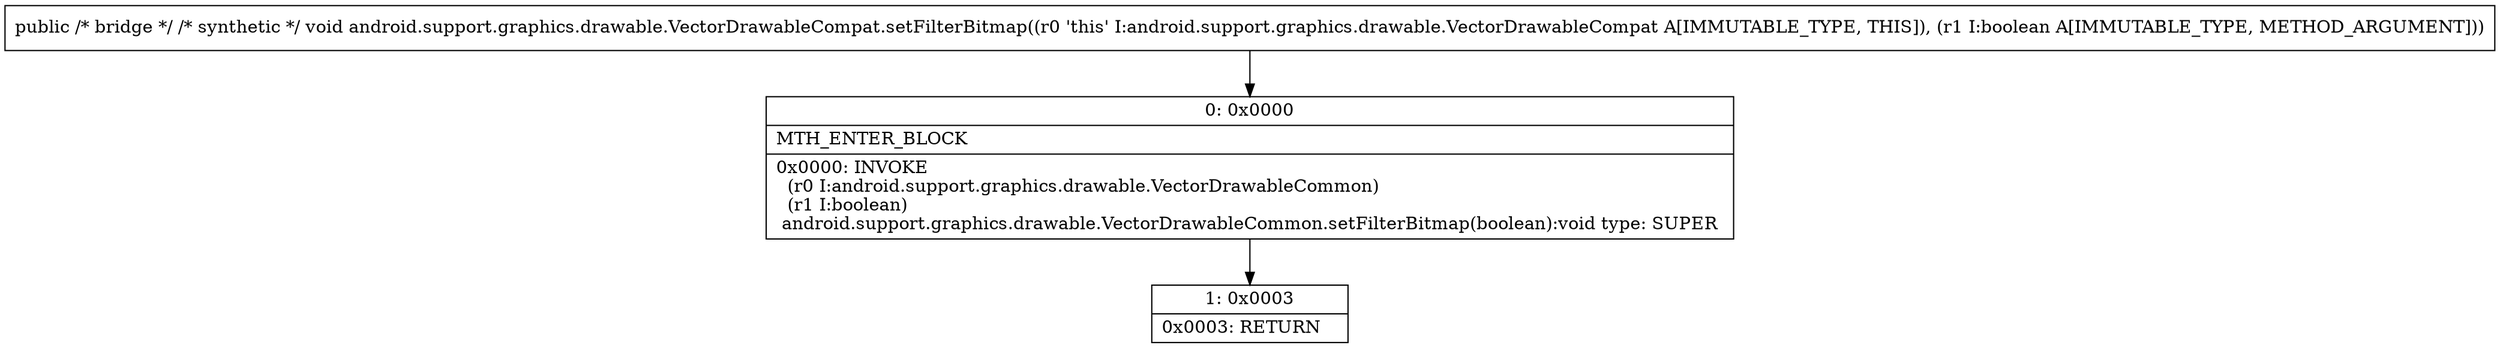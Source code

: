 digraph "CFG forandroid.support.graphics.drawable.VectorDrawableCompat.setFilterBitmap(Z)V" {
Node_0 [shape=record,label="{0\:\ 0x0000|MTH_ENTER_BLOCK\l|0x0000: INVOKE  \l  (r0 I:android.support.graphics.drawable.VectorDrawableCommon)\l  (r1 I:boolean)\l android.support.graphics.drawable.VectorDrawableCommon.setFilterBitmap(boolean):void type: SUPER \l}"];
Node_1 [shape=record,label="{1\:\ 0x0003|0x0003: RETURN   \l}"];
MethodNode[shape=record,label="{public \/* bridge *\/ \/* synthetic *\/ void android.support.graphics.drawable.VectorDrawableCompat.setFilterBitmap((r0 'this' I:android.support.graphics.drawable.VectorDrawableCompat A[IMMUTABLE_TYPE, THIS]), (r1 I:boolean A[IMMUTABLE_TYPE, METHOD_ARGUMENT])) }"];
MethodNode -> Node_0;
Node_0 -> Node_1;
}

